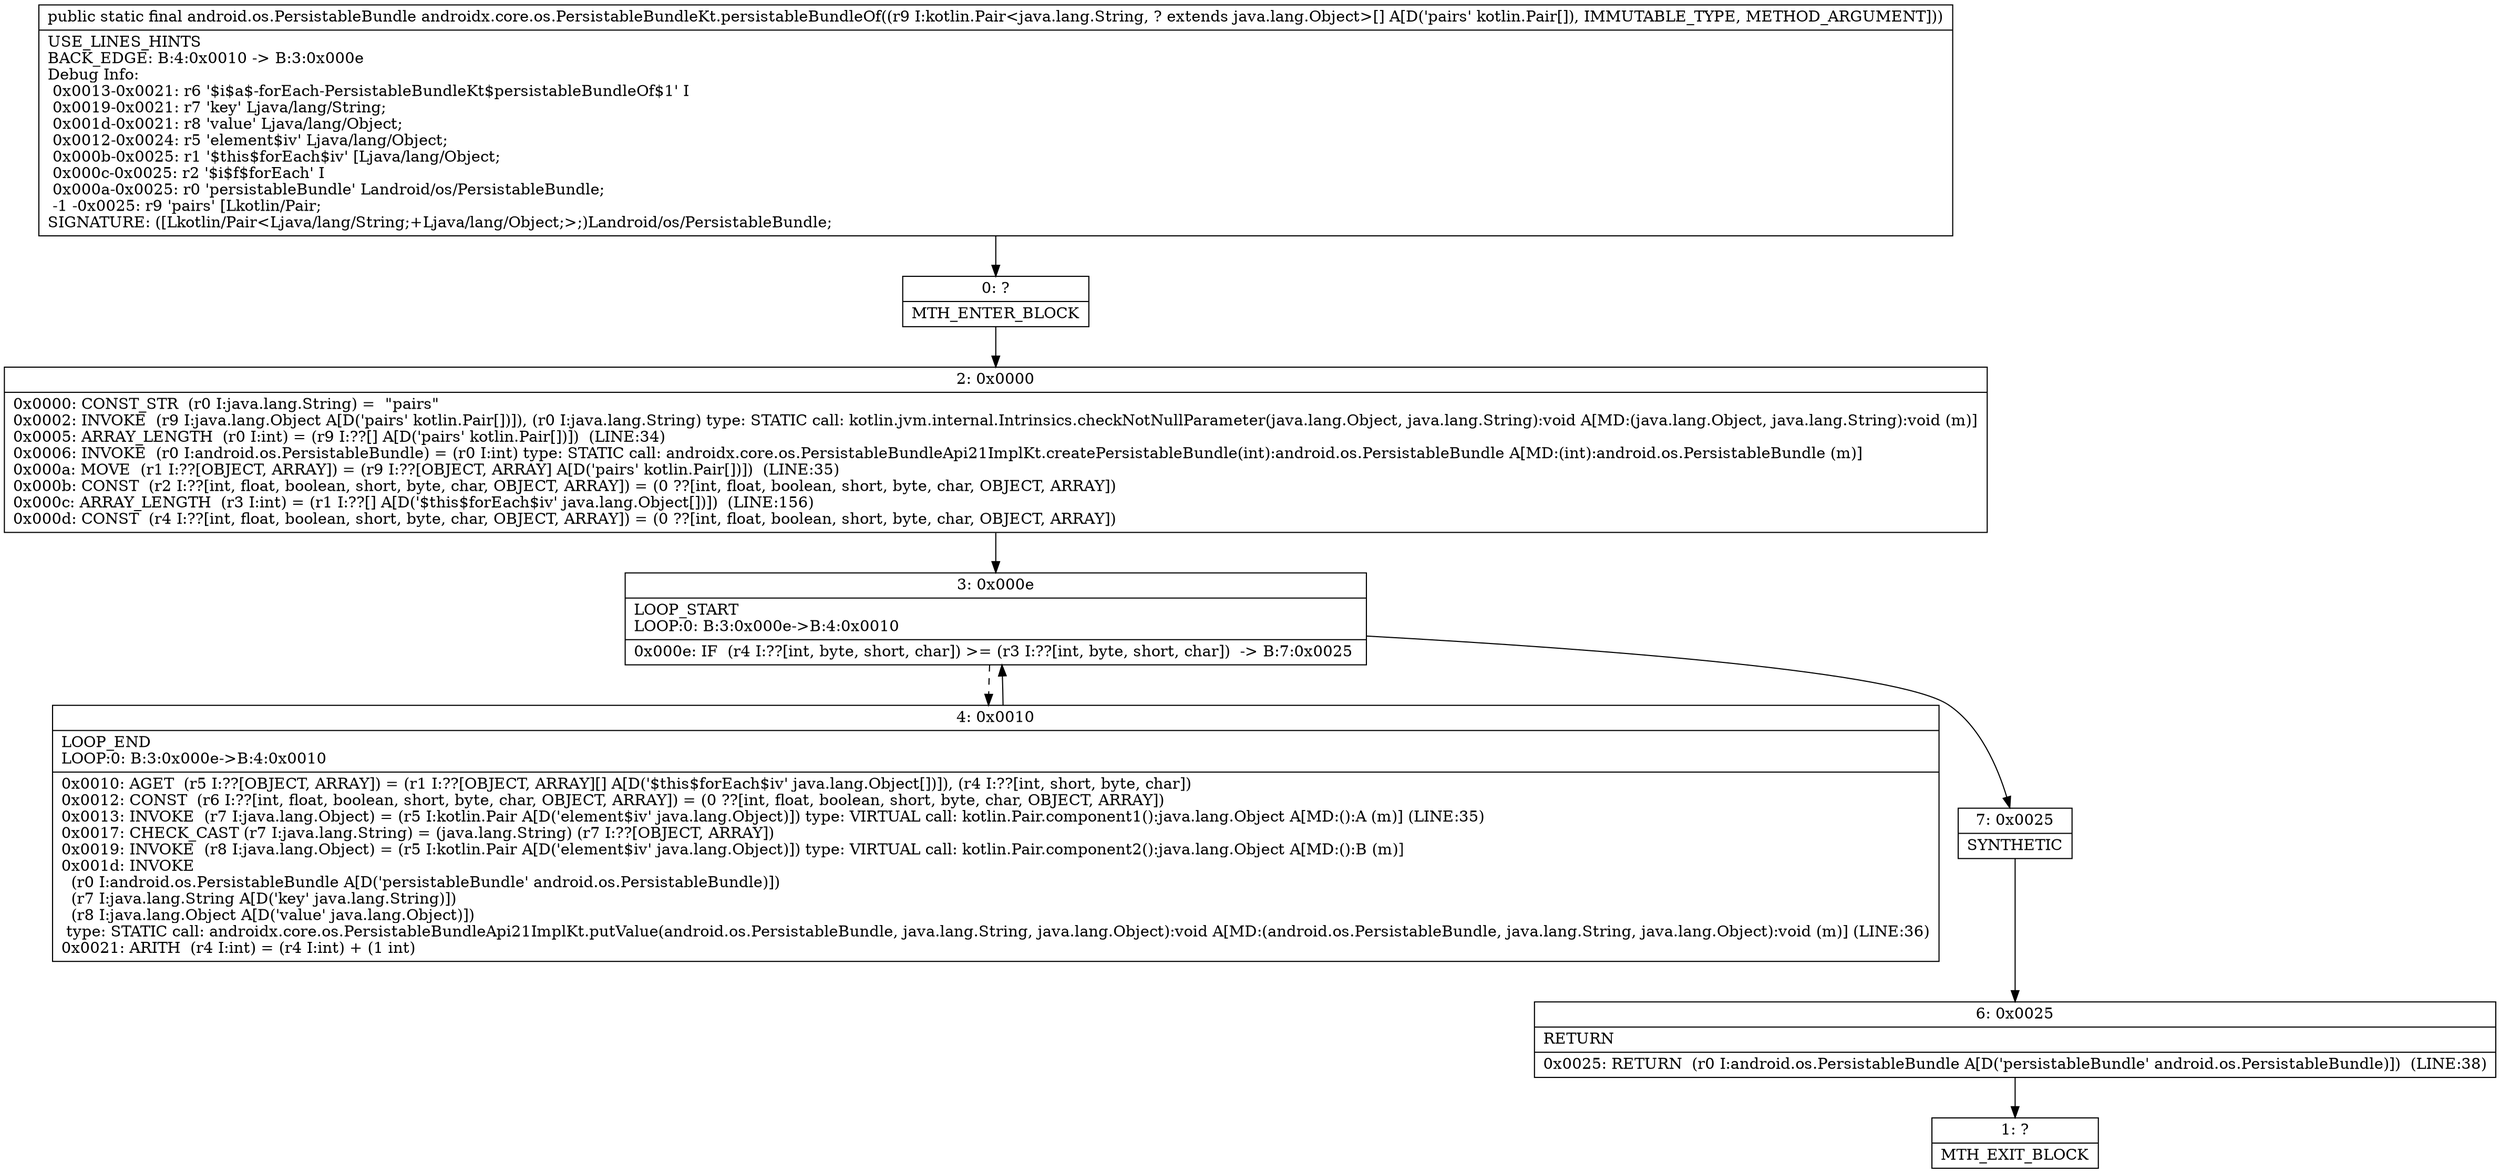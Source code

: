 digraph "CFG forandroidx.core.os.PersistableBundleKt.persistableBundleOf([Lkotlin\/Pair;)Landroid\/os\/PersistableBundle;" {
Node_0 [shape=record,label="{0\:\ ?|MTH_ENTER_BLOCK\l}"];
Node_2 [shape=record,label="{2\:\ 0x0000|0x0000: CONST_STR  (r0 I:java.lang.String) =  \"pairs\" \l0x0002: INVOKE  (r9 I:java.lang.Object A[D('pairs' kotlin.Pair[])]), (r0 I:java.lang.String) type: STATIC call: kotlin.jvm.internal.Intrinsics.checkNotNullParameter(java.lang.Object, java.lang.String):void A[MD:(java.lang.Object, java.lang.String):void (m)]\l0x0005: ARRAY_LENGTH  (r0 I:int) = (r9 I:??[] A[D('pairs' kotlin.Pair[])])  (LINE:34)\l0x0006: INVOKE  (r0 I:android.os.PersistableBundle) = (r0 I:int) type: STATIC call: androidx.core.os.PersistableBundleApi21ImplKt.createPersistableBundle(int):android.os.PersistableBundle A[MD:(int):android.os.PersistableBundle (m)]\l0x000a: MOVE  (r1 I:??[OBJECT, ARRAY]) = (r9 I:??[OBJECT, ARRAY] A[D('pairs' kotlin.Pair[])])  (LINE:35)\l0x000b: CONST  (r2 I:??[int, float, boolean, short, byte, char, OBJECT, ARRAY]) = (0 ??[int, float, boolean, short, byte, char, OBJECT, ARRAY]) \l0x000c: ARRAY_LENGTH  (r3 I:int) = (r1 I:??[] A[D('$this$forEach$iv' java.lang.Object[])])  (LINE:156)\l0x000d: CONST  (r4 I:??[int, float, boolean, short, byte, char, OBJECT, ARRAY]) = (0 ??[int, float, boolean, short, byte, char, OBJECT, ARRAY]) \l}"];
Node_3 [shape=record,label="{3\:\ 0x000e|LOOP_START\lLOOP:0: B:3:0x000e\-\>B:4:0x0010\l|0x000e: IF  (r4 I:??[int, byte, short, char]) \>= (r3 I:??[int, byte, short, char])  \-\> B:7:0x0025 \l}"];
Node_4 [shape=record,label="{4\:\ 0x0010|LOOP_END\lLOOP:0: B:3:0x000e\-\>B:4:0x0010\l|0x0010: AGET  (r5 I:??[OBJECT, ARRAY]) = (r1 I:??[OBJECT, ARRAY][] A[D('$this$forEach$iv' java.lang.Object[])]), (r4 I:??[int, short, byte, char]) \l0x0012: CONST  (r6 I:??[int, float, boolean, short, byte, char, OBJECT, ARRAY]) = (0 ??[int, float, boolean, short, byte, char, OBJECT, ARRAY]) \l0x0013: INVOKE  (r7 I:java.lang.Object) = (r5 I:kotlin.Pair A[D('element$iv' java.lang.Object)]) type: VIRTUAL call: kotlin.Pair.component1():java.lang.Object A[MD:():A (m)] (LINE:35)\l0x0017: CHECK_CAST (r7 I:java.lang.String) = (java.lang.String) (r7 I:??[OBJECT, ARRAY]) \l0x0019: INVOKE  (r8 I:java.lang.Object) = (r5 I:kotlin.Pair A[D('element$iv' java.lang.Object)]) type: VIRTUAL call: kotlin.Pair.component2():java.lang.Object A[MD:():B (m)]\l0x001d: INVOKE  \l  (r0 I:android.os.PersistableBundle A[D('persistableBundle' android.os.PersistableBundle)])\l  (r7 I:java.lang.String A[D('key' java.lang.String)])\l  (r8 I:java.lang.Object A[D('value' java.lang.Object)])\l type: STATIC call: androidx.core.os.PersistableBundleApi21ImplKt.putValue(android.os.PersistableBundle, java.lang.String, java.lang.Object):void A[MD:(android.os.PersistableBundle, java.lang.String, java.lang.Object):void (m)] (LINE:36)\l0x0021: ARITH  (r4 I:int) = (r4 I:int) + (1 int) \l}"];
Node_7 [shape=record,label="{7\:\ 0x0025|SYNTHETIC\l}"];
Node_6 [shape=record,label="{6\:\ 0x0025|RETURN\l|0x0025: RETURN  (r0 I:android.os.PersistableBundle A[D('persistableBundle' android.os.PersistableBundle)])  (LINE:38)\l}"];
Node_1 [shape=record,label="{1\:\ ?|MTH_EXIT_BLOCK\l}"];
MethodNode[shape=record,label="{public static final android.os.PersistableBundle androidx.core.os.PersistableBundleKt.persistableBundleOf((r9 I:kotlin.Pair\<java.lang.String, ? extends java.lang.Object\>[] A[D('pairs' kotlin.Pair[]), IMMUTABLE_TYPE, METHOD_ARGUMENT]))  | USE_LINES_HINTS\lBACK_EDGE: B:4:0x0010 \-\> B:3:0x000e\lDebug Info:\l  0x0013\-0x0021: r6 '$i$a$\-forEach\-PersistableBundleKt$persistableBundleOf$1' I\l  0x0019\-0x0021: r7 'key' Ljava\/lang\/String;\l  0x001d\-0x0021: r8 'value' Ljava\/lang\/Object;\l  0x0012\-0x0024: r5 'element$iv' Ljava\/lang\/Object;\l  0x000b\-0x0025: r1 '$this$forEach$iv' [Ljava\/lang\/Object;\l  0x000c\-0x0025: r2 '$i$f$forEach' I\l  0x000a\-0x0025: r0 'persistableBundle' Landroid\/os\/PersistableBundle;\l  \-1 \-0x0025: r9 'pairs' [Lkotlin\/Pair;\lSIGNATURE: ([Lkotlin\/Pair\<Ljava\/lang\/String;+Ljava\/lang\/Object;\>;)Landroid\/os\/PersistableBundle;\l}"];
MethodNode -> Node_0;Node_0 -> Node_2;
Node_2 -> Node_3;
Node_3 -> Node_4[style=dashed];
Node_3 -> Node_7;
Node_4 -> Node_3;
Node_7 -> Node_6;
Node_6 -> Node_1;
}

